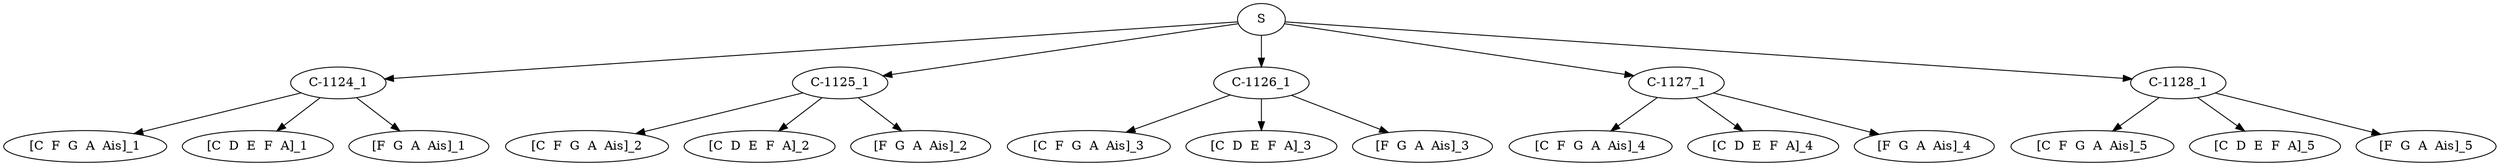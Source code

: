 digraph sample{
"S" -> "C-1124_1";
"C-1124_1" -> "[C  F  G  A  Ais]_1";
"C-1124_1" -> "[C  D  E  F  A]_1";
"C-1124_1" -> "[F  G  A  Ais]_1";
"S" -> "C-1125_1";
"C-1125_1" -> "[C  F  G  A  Ais]_2";
"C-1125_1" -> "[C  D  E  F  A]_2";
"C-1125_1" -> "[F  G  A  Ais]_2";
"S" -> "C-1126_1";
"C-1126_1" -> "[C  F  G  A  Ais]_3";
"C-1126_1" -> "[C  D  E  F  A]_3";
"C-1126_1" -> "[F  G  A  Ais]_3";
"S" -> "C-1127_1";
"C-1127_1" -> "[C  F  G  A  Ais]_4";
"C-1127_1" -> "[C  D  E  F  A]_4";
"C-1127_1" -> "[F  G  A  Ais]_4";
"S" -> "C-1128_1";
"C-1128_1" -> "[C  F  G  A  Ais]_5";
"C-1128_1" -> "[C  D  E  F  A]_5";
"C-1128_1" -> "[F  G  A  Ais]_5";

{rank = min; "S";}
{rank = same; "C-1124_1"; "C-1125_1"; "C-1126_1"; "C-1127_1"; "C-1128_1";}
{rank = same; "[C  D  E  F  A]_1"; "[C  D  E  F  A]_2"; "[C  D  E  F  A]_3"; "[C  D  E  F  A]_4"; "[C  D  E  F  A]_5"; "[C  F  G  A  Ais]_1"; "[C  F  G  A  Ais]_2"; "[C  F  G  A  Ais]_3"; "[C  F  G  A  Ais]_4"; "[C  F  G  A  Ais]_5"; "[F  G  A  Ais]_1"; "[F  G  A  Ais]_2"; "[F  G  A  Ais]_3"; "[F  G  A  Ais]_4"; "[F  G  A  Ais]_5";}
}